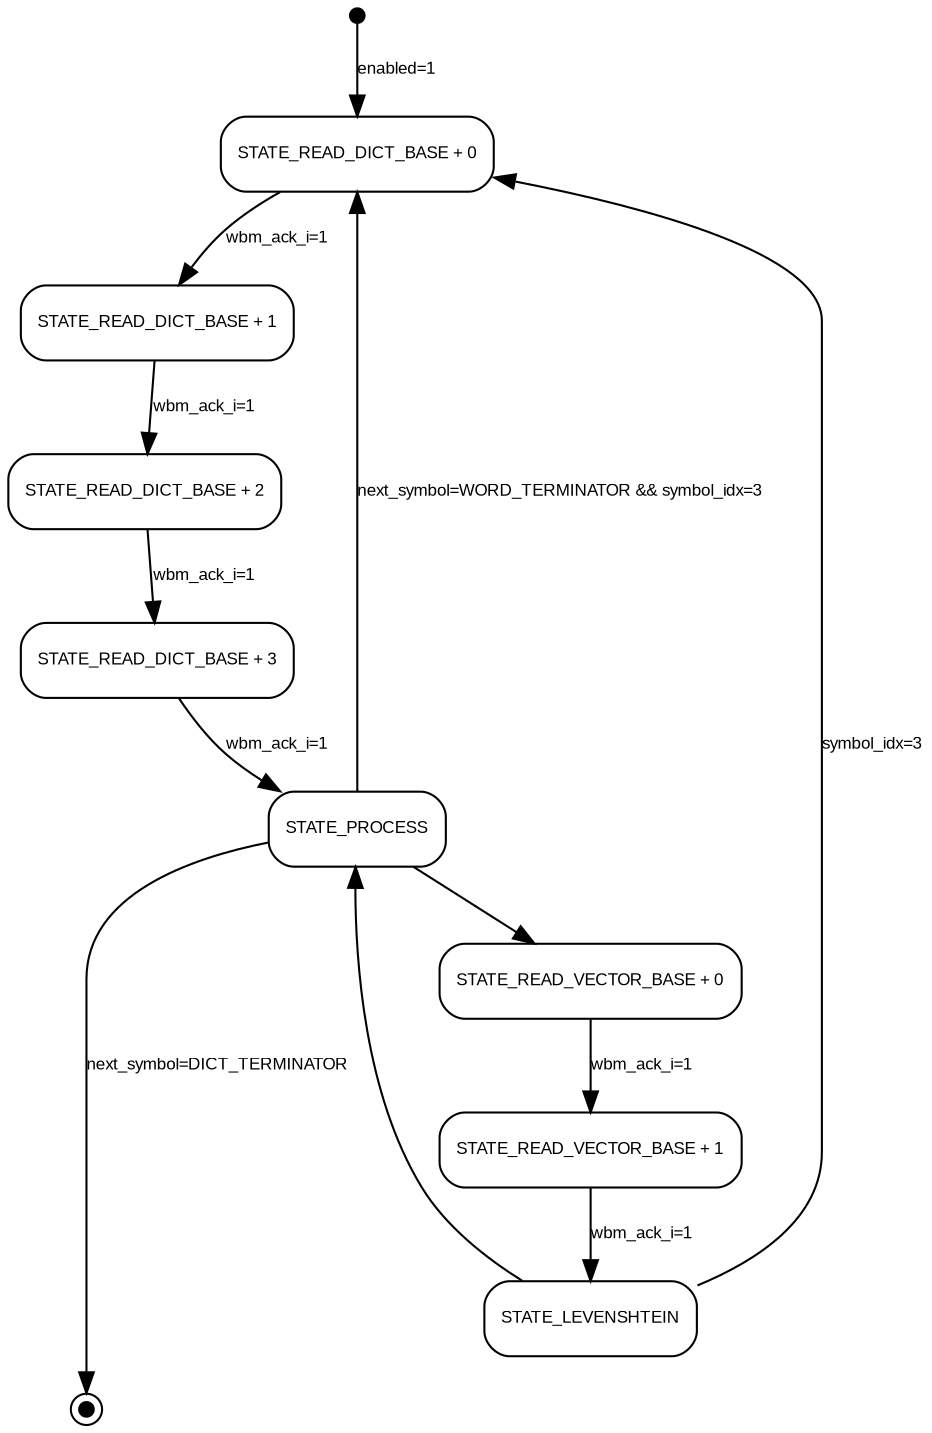 digraph statemachine {
    rankdir=TB;
    node [ fontname="arial" fontsize="8" shape="rect" style="rounded" ];
    edge [ fontname="arial" fontsize="8" ];

    {
        rank=source;
        start [ shape="circle" label="" fillcolor="black" style="filled" fixedsize="true" width=0.1 height=0.1 ];
    }

    STATE_READ_DICT_BASE0 [ label="STATE_READ_DICT_BASE + 0" ];
    STATE_READ_DICT_BASE1 [ label="STATE_READ_DICT_BASE + 1" ];
    STATE_READ_DICT_BASE2 [ label="STATE_READ_DICT_BASE + 2" ];
    STATE_READ_DICT_BASE3 [ label="STATE_READ_DICT_BASE + 3" ];
    STATE_PROCESS;
    STATE_READ_VECTOR_BASE0 [ label="STATE_READ_VECTOR_BASE + 0" ];
    STATE_READ_VECTOR_BASE1 [ label="STATE_READ_VECTOR_BASE + 1" ];
    STATE_LEVENSHTEIN;

    {
        rank=sink;
        exit [ shape="doublecircle" label="" fillcolor="black" style="filled"  fixedsize="true" width=0.1 height=0.1 ];
    }

    start -> STATE_READ_DICT_BASE0 [ label="enabled=1" ];
    STATE_READ_DICT_BASE0 -> STATE_READ_DICT_BASE1 [ label="wbm_ack_i=1" ];
    STATE_READ_DICT_BASE1 -> STATE_READ_DICT_BASE2 [ label="wbm_ack_i=1" ];
    STATE_READ_DICT_BASE2 -> STATE_READ_DICT_BASE3 [ label="wbm_ack_i=1" ];
    STATE_READ_DICT_BASE3 -> STATE_PROCESS [ label="wbm_ack_i=1" ];
    STATE_PROCESS -> STATE_READ_DICT_BASE0 [ label="next_symbol=WORD_TERMINATOR && symbol_idx=3" ];
    STATE_PROCESS -> exit [ label="next_symbol=DICT_TERMINATOR" ]
    STATE_PROCESS -> STATE_READ_VECTOR_BASE0;
    STATE_READ_VECTOR_BASE0 -> STATE_READ_VECTOR_BASE1 [ label="wbm_ack_i=1" ];
    STATE_READ_VECTOR_BASE1 -> STATE_LEVENSHTEIN [ label="wbm_ack_i=1" ];
    STATE_LEVENSHTEIN -> STATE_PROCESS;
    STATE_LEVENSHTEIN -> STATE_READ_DICT_BASE0 [ label="symbol_idx=3"];
}